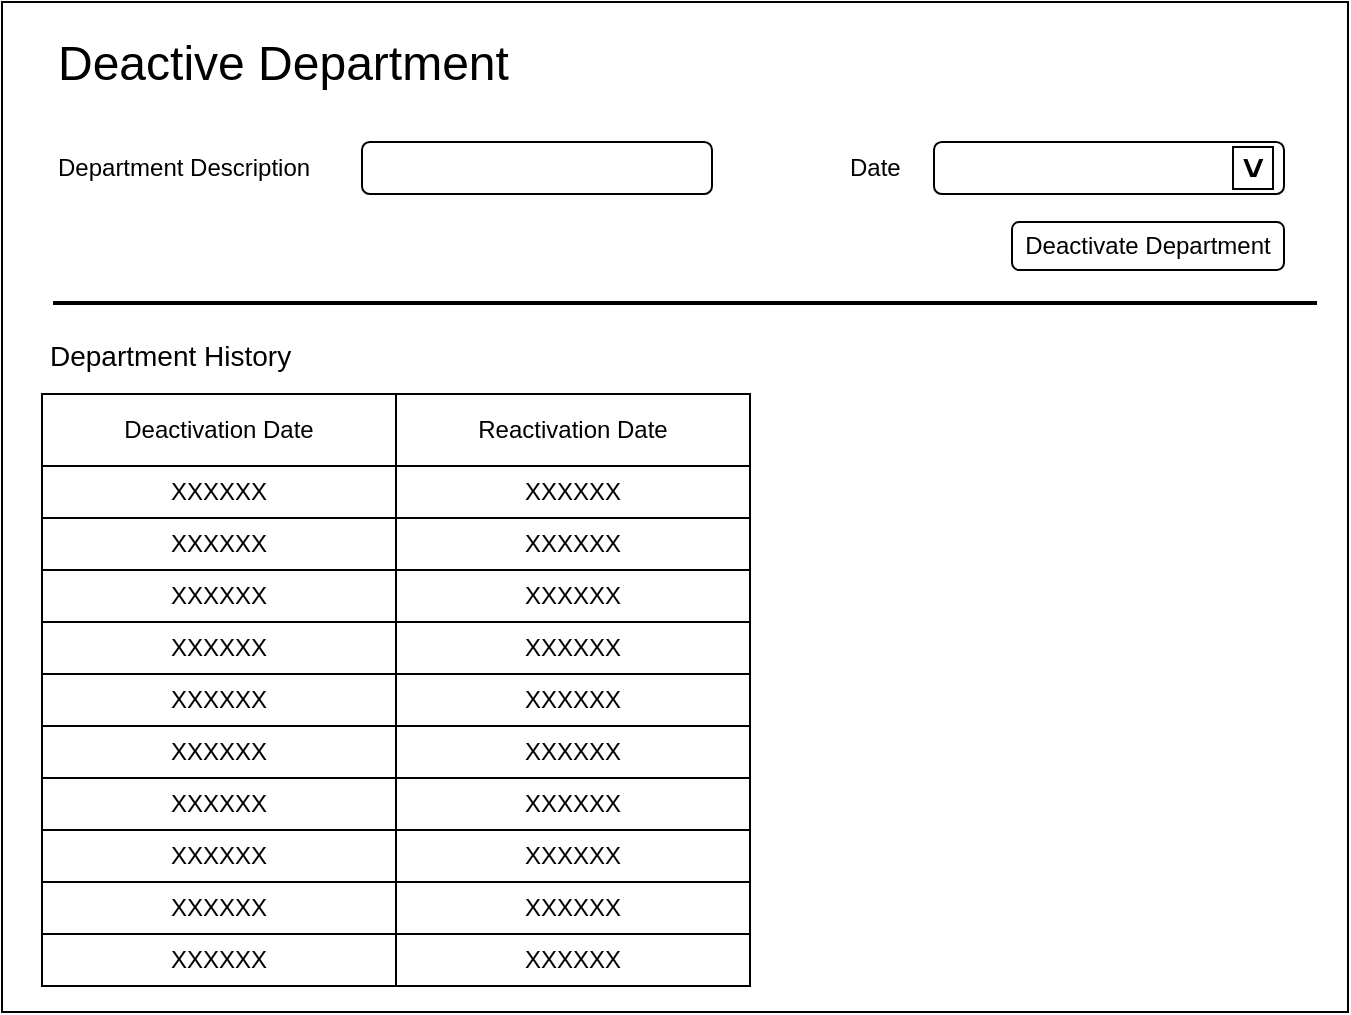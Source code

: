 <mxfile version="12.4.2" type="device" pages="1"><diagram id="nNfNXu-WG19YWjzoa8Jk" name="Page-1"><mxGraphModel dx="1278" dy="581" grid="0" gridSize="10" guides="1" tooltips="1" connect="1" arrows="1" fold="1" page="1" pageScale="1" pageWidth="850" pageHeight="1100" math="0" shadow="0"><root><mxCell id="0"/><mxCell id="1" parent="0"/><mxCell id="N9eJ0ozq8aaQLGvf90bj-3" value="" style="rounded=0;whiteSpace=wrap;html=1;" parent="1" vertex="1"><mxGeometry x="56" y="80" width="673" height="505" as="geometry"/></mxCell><mxCell id="N9eJ0ozq8aaQLGvf90bj-4" value="" style="rounded=1;whiteSpace=wrap;html=1;" parent="1" vertex="1"><mxGeometry x="522" y="150" width="175" height="26" as="geometry"/></mxCell><mxCell id="N9eJ0ozq8aaQLGvf90bj-5" value="Department Description" style="text;html=1;strokeColor=none;fillColor=none;align=left;verticalAlign=middle;whiteSpace=wrap;rounded=0;" parent="1" vertex="1"><mxGeometry x="82" y="153" width="139" height="20" as="geometry"/></mxCell><mxCell id="N9eJ0ozq8aaQLGvf90bj-27" value="Deactivate Department" style="rounded=1;whiteSpace=wrap;html=1;" parent="1" vertex="1"><mxGeometry x="561" y="190" width="136" height="24" as="geometry"/></mxCell><mxCell id="N9eJ0ozq8aaQLGvf90bj-30" value="" style="rounded=0;whiteSpace=wrap;html=1;" parent="1" vertex="1"><mxGeometry x="82" y="230" width="631" height="1" as="geometry"/></mxCell><mxCell id="N9eJ0ozq8aaQLGvf90bj-31" value="&lt;font style=&quot;font-size: 24px&quot;&gt;Deactive Department&lt;/font&gt;" style="text;html=1;strokeColor=none;fillColor=none;align=left;verticalAlign=middle;whiteSpace=wrap;rounded=0;" parent="1" vertex="1"><mxGeometry x="82" y="101" width="416" height="20" as="geometry"/></mxCell><mxCell id="ttzuod9wqk1khIlD0a-i-1" value="Date" style="text;html=1;strokeColor=none;fillColor=none;align=left;verticalAlign=middle;whiteSpace=wrap;rounded=0;" vertex="1" parent="1"><mxGeometry x="478" y="153" width="39" height="20" as="geometry"/></mxCell><mxCell id="ttzuod9wqk1khIlD0a-i-2" value="" style="rounded=1;whiteSpace=wrap;html=1;" vertex="1" parent="1"><mxGeometry x="236" y="150" width="175" height="26" as="geometry"/></mxCell><mxCell id="ttzuod9wqk1khIlD0a-i-3" value="&lt;b&gt;&lt;font style=&quot;font-size: 18px&quot;&gt;&amp;gt;&lt;/font&gt;&lt;/b&gt;" style="rounded=0;whiteSpace=wrap;html=1;rotation=90;" vertex="1" parent="1"><mxGeometry x="671" y="153" width="21" height="20" as="geometry"/></mxCell><mxCell id="ttzuod9wqk1khIlD0a-i-4" value="&lt;font style=&quot;font-size: 14px&quot;&gt;Department History&lt;/font&gt;" style="text;html=1;strokeColor=none;fillColor=none;align=left;verticalAlign=middle;whiteSpace=wrap;rounded=0;" vertex="1" parent="1"><mxGeometry x="78" y="247" width="416" height="20" as="geometry"/></mxCell><mxCell id="ttzuod9wqk1khIlD0a-i-5" value="Deactivation Date" style="rounded=0;whiteSpace=wrap;html=1;" vertex="1" parent="1"><mxGeometry x="76" y="276" width="177" height="36" as="geometry"/></mxCell><mxCell id="ttzuod9wqk1khIlD0a-i-7" value="Reactivation Date" style="rounded=0;whiteSpace=wrap;html=1;" vertex="1" parent="1"><mxGeometry x="253" y="276" width="177" height="36" as="geometry"/></mxCell><mxCell id="ttzuod9wqk1khIlD0a-i-9" value="XXXXXX" style="rounded=0;whiteSpace=wrap;html=1;" vertex="1" parent="1"><mxGeometry x="76" y="312" width="177" height="26" as="geometry"/></mxCell><mxCell id="ttzuod9wqk1khIlD0a-i-10" value="XXXXXX" style="rounded=0;whiteSpace=wrap;html=1;" vertex="1" parent="1"><mxGeometry x="253" y="312" width="177" height="26" as="geometry"/></mxCell><mxCell id="ttzuod9wqk1khIlD0a-i-11" value="XXXXXX" style="rounded=0;whiteSpace=wrap;html=1;" vertex="1" parent="1"><mxGeometry x="76" y="338" width="177" height="26" as="geometry"/></mxCell><mxCell id="ttzuod9wqk1khIlD0a-i-12" value="XXXXXX" style="rounded=0;whiteSpace=wrap;html=1;" vertex="1" parent="1"><mxGeometry x="253" y="338" width="177" height="26" as="geometry"/></mxCell><mxCell id="ttzuod9wqk1khIlD0a-i-13" value="XXXXXX" style="rounded=0;whiteSpace=wrap;html=1;" vertex="1" parent="1"><mxGeometry x="76" y="364" width="177" height="26" as="geometry"/></mxCell><mxCell id="ttzuod9wqk1khIlD0a-i-14" value="XXXXXX" style="rounded=0;whiteSpace=wrap;html=1;" vertex="1" parent="1"><mxGeometry x="253" y="364" width="177" height="26" as="geometry"/></mxCell><mxCell id="ttzuod9wqk1khIlD0a-i-15" value="XXXXXX" style="rounded=0;whiteSpace=wrap;html=1;" vertex="1" parent="1"><mxGeometry x="76" y="390" width="177" height="26" as="geometry"/></mxCell><mxCell id="ttzuod9wqk1khIlD0a-i-16" value="XXXXXX" style="rounded=0;whiteSpace=wrap;html=1;" vertex="1" parent="1"><mxGeometry x="253" y="390" width="177" height="26" as="geometry"/></mxCell><mxCell id="ttzuod9wqk1khIlD0a-i-17" value="XXXXXX" style="rounded=0;whiteSpace=wrap;html=1;" vertex="1" parent="1"><mxGeometry x="76" y="416" width="177" height="26" as="geometry"/></mxCell><mxCell id="ttzuod9wqk1khIlD0a-i-18" value="XXXXXX" style="rounded=0;whiteSpace=wrap;html=1;" vertex="1" parent="1"><mxGeometry x="253" y="416" width="177" height="26" as="geometry"/></mxCell><mxCell id="ttzuod9wqk1khIlD0a-i-19" value="XXXXXX" style="rounded=0;whiteSpace=wrap;html=1;" vertex="1" parent="1"><mxGeometry x="76" y="442" width="177" height="26" as="geometry"/></mxCell><mxCell id="ttzuod9wqk1khIlD0a-i-20" value="XXXXXX" style="rounded=0;whiteSpace=wrap;html=1;" vertex="1" parent="1"><mxGeometry x="253" y="442" width="177" height="26" as="geometry"/></mxCell><mxCell id="ttzuod9wqk1khIlD0a-i-21" value="XXXXXX" style="rounded=0;whiteSpace=wrap;html=1;" vertex="1" parent="1"><mxGeometry x="76" y="468" width="177" height="26" as="geometry"/></mxCell><mxCell id="ttzuod9wqk1khIlD0a-i-22" value="XXXXXX" style="rounded=0;whiteSpace=wrap;html=1;" vertex="1" parent="1"><mxGeometry x="253" y="468" width="177" height="26" as="geometry"/></mxCell><mxCell id="ttzuod9wqk1khIlD0a-i-23" value="XXXXXX" style="rounded=0;whiteSpace=wrap;html=1;" vertex="1" parent="1"><mxGeometry x="76" y="494" width="177" height="26" as="geometry"/></mxCell><mxCell id="ttzuod9wqk1khIlD0a-i-24" value="XXXXXX" style="rounded=0;whiteSpace=wrap;html=1;" vertex="1" parent="1"><mxGeometry x="253" y="494" width="177" height="26" as="geometry"/></mxCell><mxCell id="ttzuod9wqk1khIlD0a-i-25" value="XXXXXX" style="rounded=0;whiteSpace=wrap;html=1;" vertex="1" parent="1"><mxGeometry x="76" y="520" width="177" height="26" as="geometry"/></mxCell><mxCell id="ttzuod9wqk1khIlD0a-i-26" value="XXXXXX" style="rounded=0;whiteSpace=wrap;html=1;" vertex="1" parent="1"><mxGeometry x="253" y="520" width="177" height="26" as="geometry"/></mxCell><mxCell id="ttzuod9wqk1khIlD0a-i-27" value="XXXXXX" style="rounded=0;whiteSpace=wrap;html=1;" vertex="1" parent="1"><mxGeometry x="76" y="546" width="177" height="26" as="geometry"/></mxCell><mxCell id="ttzuod9wqk1khIlD0a-i-28" value="XXXXXX" style="rounded=0;whiteSpace=wrap;html=1;" vertex="1" parent="1"><mxGeometry x="253" y="546" width="177" height="26" as="geometry"/></mxCell></root></mxGraphModel></diagram></mxfile>